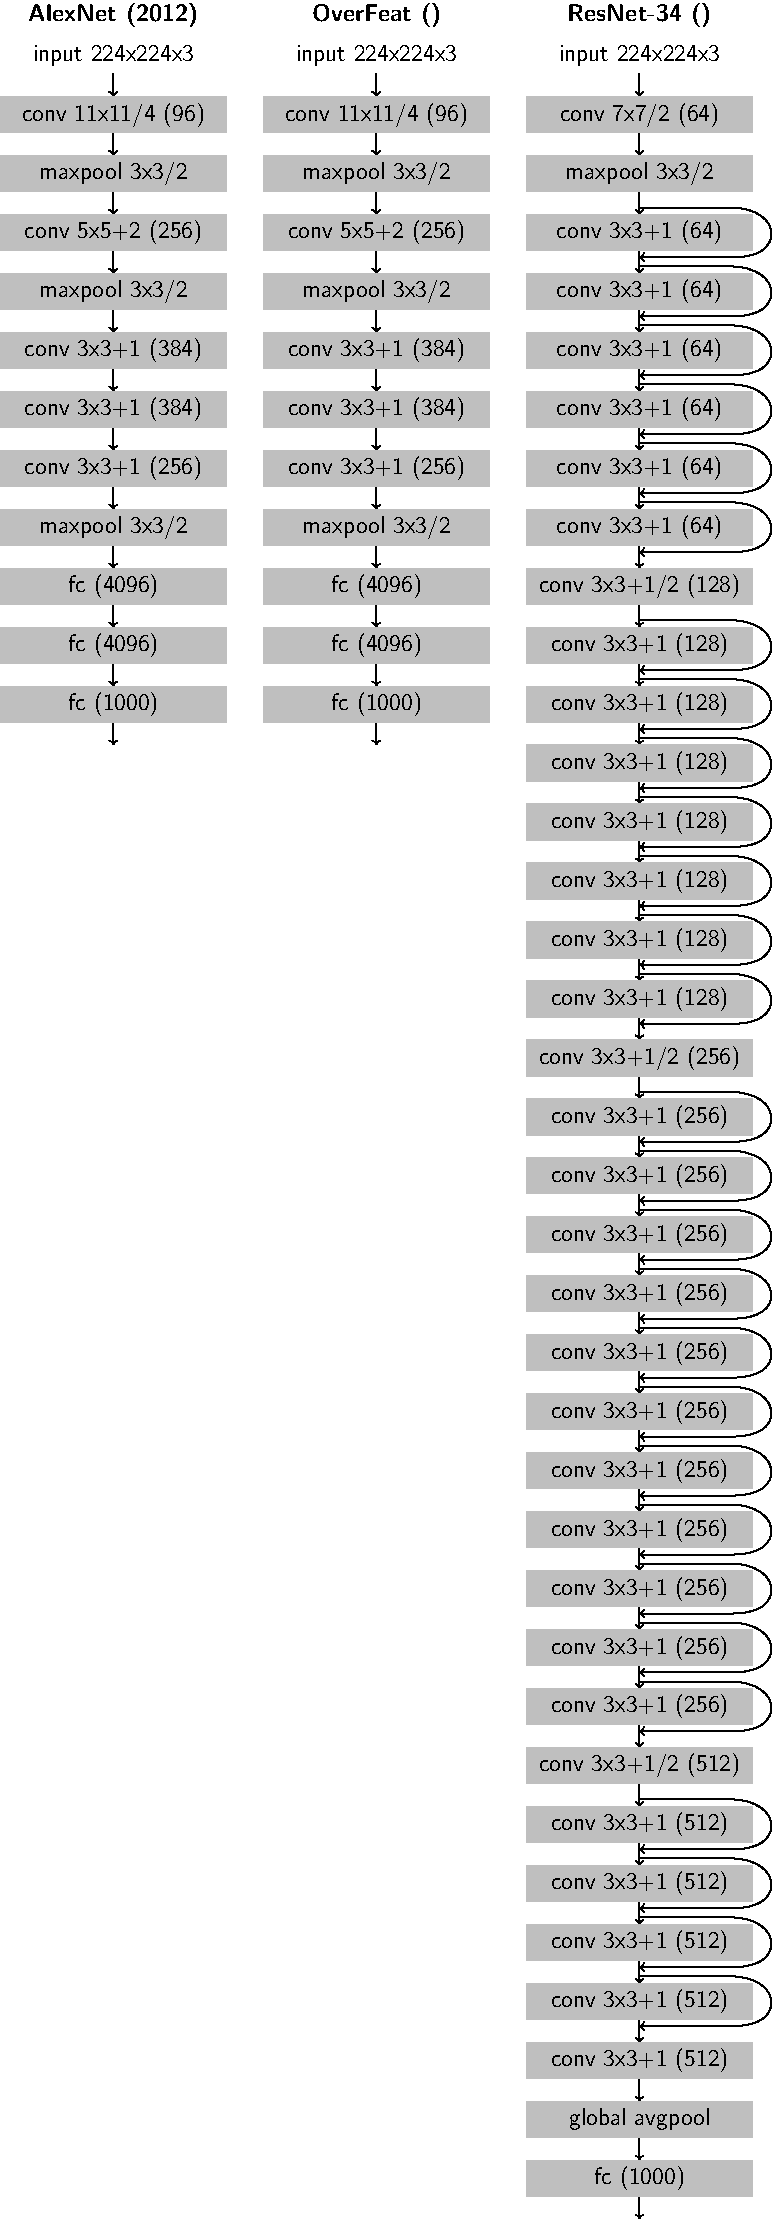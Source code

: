 unitsize(.8cm);
texpreamble("\renewcommand{\rmdefault}{\sfdefault}");

real w = 5;
real h = .8;
real hgap = .5;
real wgap = .8;

real n = 0;

void layer(string lab="", int l, bool residual=false) {

    // box start (BL) and end (TR)
    pair start = (n * (w + wgap), -l * (h + hgap));
    pair end = start + (w, h);

    // layer label
    // lab = replace(lab, "x", "$\times$");
    label(lab, (start + end) / 2);

    // output arrow
    pair arrowStart = start + (w/2, 0);
    pair arrowEnd = start + (w/2, -hgap);
    draw(arrowStart -- arrowEnd, arrow=Arrow(TeXHead));

    if (l > 0)
        fill(box(start, end), mediumgray);

    if (residual) {
        real central_x = w/2;
        real gap_y = h + hgap;
        real gap_x = w + wgap;
        
        pair aStart = (central_x, -hgap / 2 - .1);
        pair aMid = aStart + (w/2 + 0.5*wgap, -hgap/2 - h/2);
        pair aEnd = (central_x, -1.5*hgap - h + .1);

        path res = aStart{right}
                .. {E}(0.7 * (aMid.x - aStart.x) + aStart.x, aStart.y)
                .. aMid
                .. (0.7 * (aMid.x - aEnd.x) + aEnd.x, aEnd.y){W}
                .. {left}aEnd;
                   
        draw(shift(start) * shift(0, gap_y) * res, arrow=Arrow(TeXHead));
    }

    // if find(conv) colour .. etc
}

void net(string[] net, string name="", bool[] residual = new bool[]{}) {
    pair labelpos = (n * (w + wgap) + w / 2, hgap + h);
    name = "\textbf{" + name + "}";
    label(name, labelpos);
    for (int i = 0; i < net.length; ++i) {
        bool res = (residual.length > 0) ? residual[i] : false;
        layer(net[i], i, res);
    }
    
    ++n;
}

string[] alexnet = new string[] {
    "input 224x224x3",
    "conv 11x11/4 (96)",
    "maxpool 3x3/2",
    "conv 5x5+2 (256)",
    "maxpool 3x3/2",
    "conv 3x3+1 (384)",
    "conv 3x3+1 (384)",
    "conv 3x3+1 (256)",
    "maxpool 3x3/2",
    "fc (4096)",
    "fc (4096)",
    "fc (1000)"
};

string[] overfeat = new string[] {
    "input 224x224x3",
    "conv 11x11/4 (96)",
    "maxpool 3x3/2",
    "conv 5x5+2 (256)",
    "maxpool 3x3/2",
    "conv 3x3+1 (384)",
    "conv 3x3+1 (384)",
    "conv 3x3+1 (256)",
    "maxpool 3x3/2",
    "fc (4096)",
    "fc (4096)",
    "fc (1000)"
};

string[] resnet34 = new string[] {
    "input 224x224x3",
    "conv 7x7/2 (64)",
    "maxpool 3x3/2",
    "conv 3x3+1 (64)", // check padding
    "conv 3x3+1 (64)",
    "conv 3x3+1 (64)",
    "conv 3x3+1 (64)",
    "conv 3x3+1 (64)",
    "conv 3x3+1 (64)",
    "conv 3x3+1/2 (128)",
    "conv 3x3+1 (128)",
    "conv 3x3+1 (128)",
    "conv 3x3+1 (128)",
    "conv 3x3+1 (128)",
    "conv 3x3+1 (128)",
    "conv 3x3+1 (128)",
    "conv 3x3+1 (128)",
    "conv 3x3+1/2 (256)",
    "conv 3x3+1 (256)",
    "conv 3x3+1 (256)",
    "conv 3x3+1 (256)",
    "conv 3x3+1 (256)",
    "conv 3x3+1 (256)",
    "conv 3x3+1 (256)",
    "conv 3x3+1 (256)",
    "conv 3x3+1 (256)",
    "conv 3x3+1 (256)",
    "conv 3x3+1 (256)",
    "conv 3x3+1 (256)",
    "conv 3x3+1/2 (512)",
    "conv 3x3+1 (512)",
    "conv 3x3+1 (512)",
    "conv 3x3+1 (512)",
    "conv 3x3+1 (512)",
    "conv 3x3+1 (512)",
    "global avgpool",
    "fc (1000)"
};

bool[] residual = array(resnet34.length, true);
int[] notRes = new int[] {0,1,2,9,17,29,34,35,36};
for (int i: notRes) { residual[i] = false; }


net(alexnet, "AlexNet (2012)");
net(overfeat, "OverFeat ()");
net(resnet34, "ResNet-34 ()", residual=residual);

